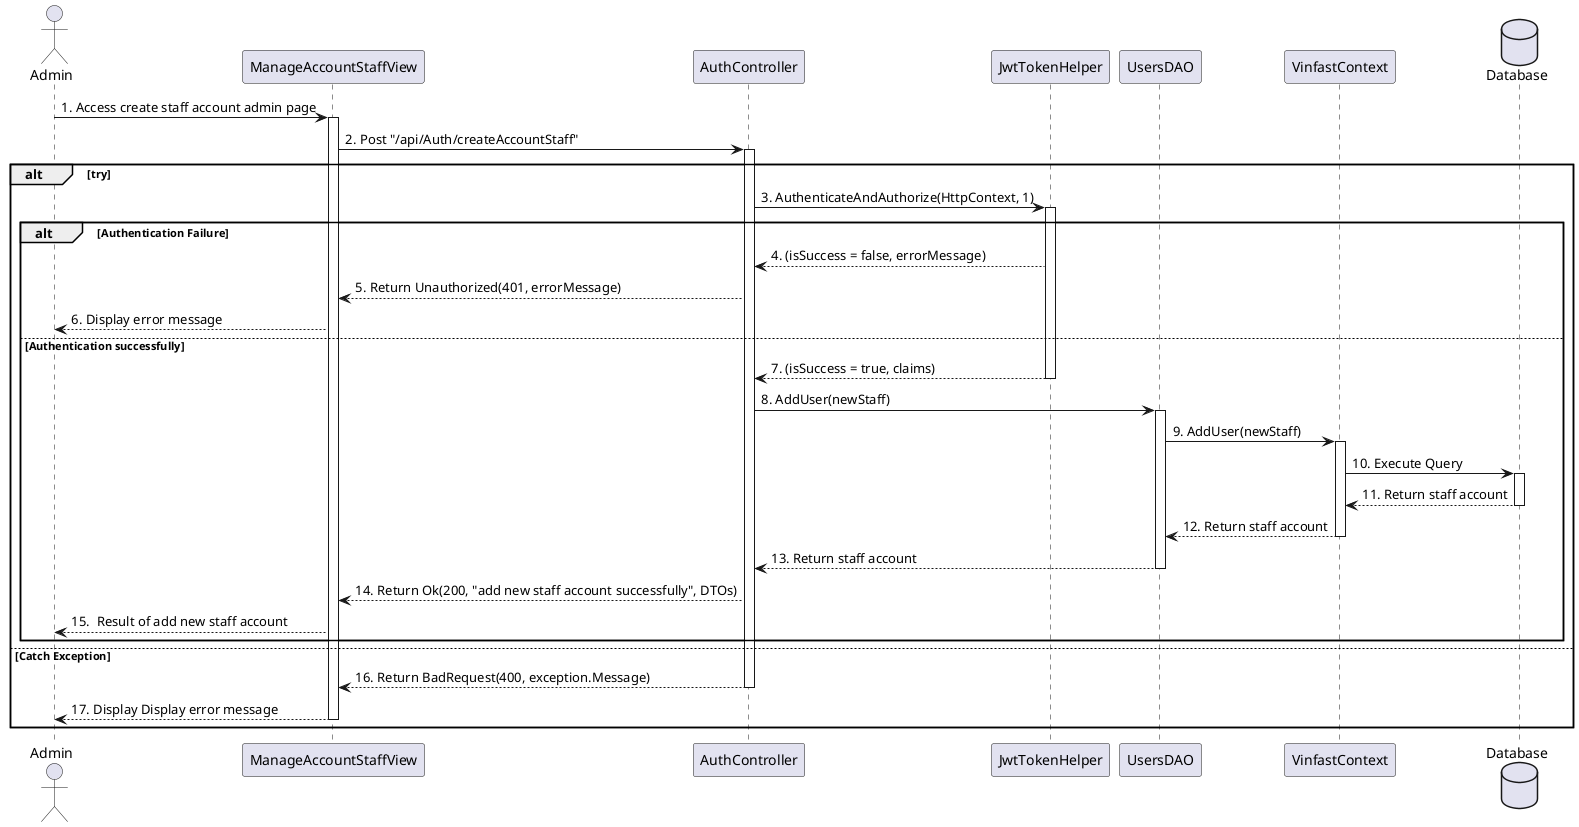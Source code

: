@startuml
actor Admin
participant ManageAccountStaffView
participant AuthController
participant JwtTokenHelper
participant UsersDAO
participant VinfastContext
database Database


Admin -> ManageAccountStaffView: 1. Access create staff account admin page
activate ManageAccountStaffView

    ManageAccountStaffView -> AuthController: 2. Post "/api/Auth/createAccountStaff"
alt try
    activate AuthController

    AuthController -> JwtTokenHelper: 3. AuthenticateAndAuthorize(HttpContext, 1)
        alt Authentication Failure
            activate JwtTokenHelper
            JwtTokenHelper --> AuthController: 4. (isSuccess = false, errorMessage)
            AuthController --> ManageAccountStaffView: 5. Return Unauthorized(401, errorMessage)
            ManageAccountStaffView --> Admin: 6. Display error message
            
        else Authentication successfully
            JwtTokenHelper --> AuthController: 7. (isSuccess = true, claims)
            deactivate JwtTokenHelper
            
            AuthController -> UsersDAO: 8. AddUser(newStaff)
            activate UsersDAO
            
            UsersDAO -> VinfastContext: 9. AddUser(newStaff)
            activate VinfastContext
            
            VinfastContext -> Database: 10. Execute Query
            activate Database
            Database --> VinfastContext: 11. Return staff account 
            deactivate Database
            
            VinfastContext --> UsersDAO: 12. Return staff account 
            deactivate VinfastContext
            UsersDAO --> AuthController: 13. Return staff account 
            deactivate UsersDAO

           
            AuthController --> ManageAccountStaffView: 14. Return Ok(200, "add new staff account successfully", DTOs)
            ManageAccountStaffView --> Admin: 15.  Result of add new staff account
            
        
    end

else Catch Exception
    AuthController --> ManageAccountStaffView: 16. Return BadRequest(400, exception.Message)
    deactivate AuthController
    ManageAccountStaffView --> Admin: 17. Display Display error message
deactivate ManageAccountStaffView
end




@enduml